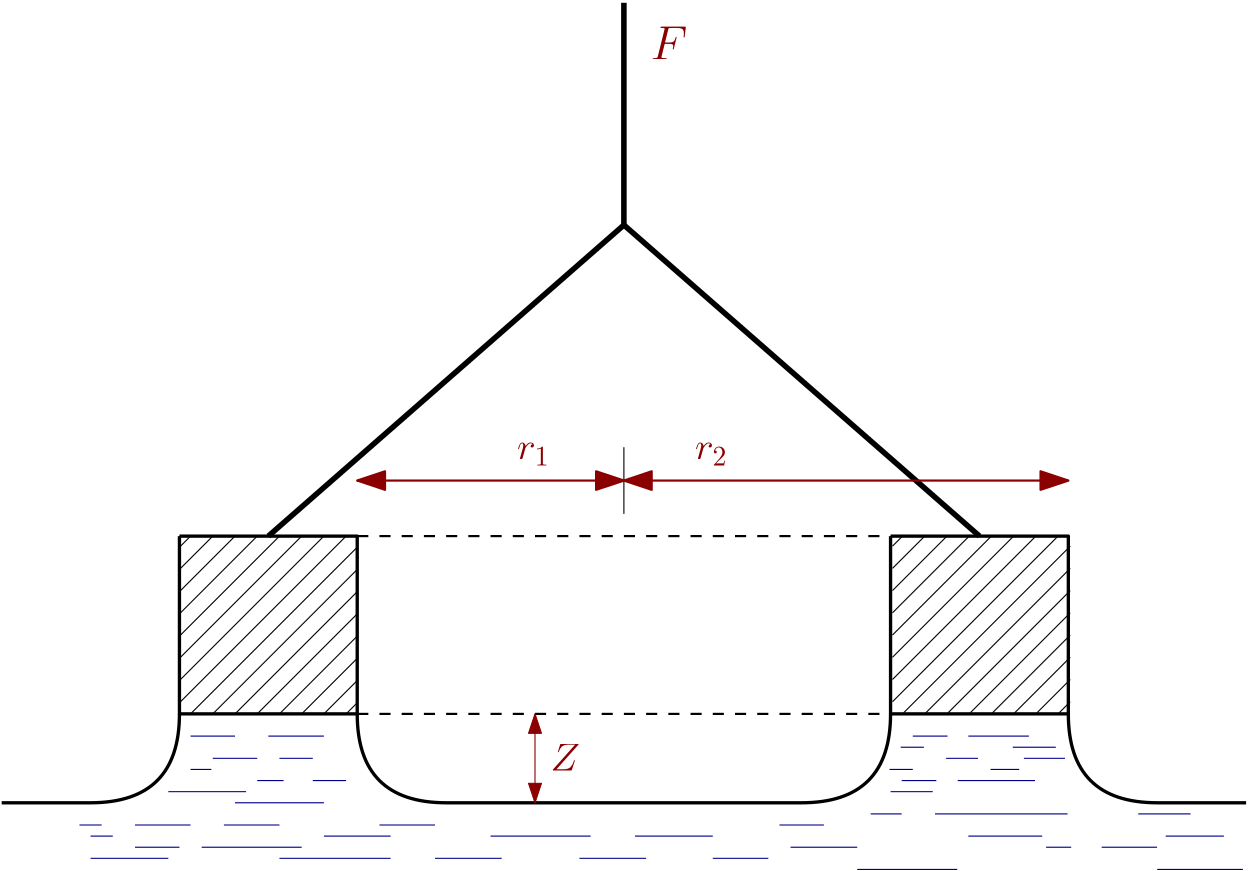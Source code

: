 <?xml version="1.0"?>
<!DOCTYPE ipe SYSTEM "ipe.dtd">
<ipe version="70218" creator="Ipe 7.2.21">
<info created="D:20201125204151" modified="D:20201125204151"/>
<ipestyle name="basic">
<symbol name="arrow/arc(spx)">
<path stroke="sym-stroke" fill="sym-stroke" pen="sym-pen">
0 0 m
-1 0.333 l
-1 -0.333 l
h
</path>
</symbol>
<symbol name="arrow/farc(spx)">
<path stroke="sym-stroke" fill="white" pen="sym-pen">
0 0 m
-1 0.333 l
-1 -0.333 l
h
</path>
</symbol>
<symbol name="arrow/ptarc(spx)">
<path stroke="sym-stroke" fill="sym-stroke" pen="sym-pen">
0 0 m
-1 0.333 l
-0.8 0 l
-1 -0.333 l
h
</path>
</symbol>
<symbol name="arrow/fptarc(spx)">
<path stroke="sym-stroke" fill="white" pen="sym-pen">
0 0 m
-1 0.333 l
-0.8 0 l
-1 -0.333 l
h
</path>
</symbol>
<symbol name="mark/circle(sx)" transformations="translations">
<path fill="sym-stroke">
0.6 0 0 0.6 0 0 e
0.4 0 0 0.4 0 0 e
</path>
</symbol>
<symbol name="mark/disk(sx)" transformations="translations">
<path fill="sym-stroke">
0.6 0 0 0.6 0 0 e
</path>
</symbol>
<symbol name="mark/fdisk(sfx)" transformations="translations">
<group>
<path fill="sym-fill">
0.5 0 0 0.5 0 0 e
</path>
<path fill="sym-stroke" fillrule="eofill">
0.6 0 0 0.6 0 0 e
0.4 0 0 0.4 0 0 e
</path>
</group>
</symbol>
<symbol name="mark/box(sx)" transformations="translations">
<path fill="sym-stroke" fillrule="eofill">
-0.6 -0.6 m
0.6 -0.6 l
0.6 0.6 l
-0.6 0.6 l
h
-0.4 -0.4 m
0.4 -0.4 l
0.4 0.4 l
-0.4 0.4 l
h
</path>
</symbol>
<symbol name="mark/square(sx)" transformations="translations">
<path fill="sym-stroke">
-0.6 -0.6 m
0.6 -0.6 l
0.6 0.6 l
-0.6 0.6 l
h
</path>
</symbol>
<symbol name="mark/fsquare(sfx)" transformations="translations">
<group>
<path fill="sym-fill">
-0.5 -0.5 m
0.5 -0.5 l
0.5 0.5 l
-0.5 0.5 l
h
</path>
<path fill="sym-stroke" fillrule="eofill">
-0.6 -0.6 m
0.6 -0.6 l
0.6 0.6 l
-0.6 0.6 l
h
-0.4 -0.4 m
0.4 -0.4 l
0.4 0.4 l
-0.4 0.4 l
h
</path>
</group>
</symbol>
<symbol name="mark/cross(sx)" transformations="translations">
<group>
<path fill="sym-stroke">
-0.43 -0.57 m
0.57 0.43 l
0.43 0.57 l
-0.57 -0.43 l
h
</path>
<path fill="sym-stroke">
-0.43 0.57 m
0.57 -0.43 l
0.43 -0.57 l
-0.57 0.43 l
h
</path>
</group>
</symbol>
<symbol name="arrow/fnormal(spx)">
<path stroke="sym-stroke" fill="white" pen="sym-pen">
0 0 m
-1 0.333 l
-1 -0.333 l
h
</path>
</symbol>
<symbol name="arrow/pointed(spx)">
<path stroke="sym-stroke" fill="sym-stroke" pen="sym-pen">
0 0 m
-1 0.333 l
-0.8 0 l
-1 -0.333 l
h
</path>
</symbol>
<symbol name="arrow/fpointed(spx)">
<path stroke="sym-stroke" fill="white" pen="sym-pen">
0 0 m
-1 0.333 l
-0.8 0 l
-1 -0.333 l
h
</path>
</symbol>
<symbol name="arrow/linear(spx)">
<path stroke="sym-stroke" pen="sym-pen">
-1 0.333 m
0 0 l
-1 -0.333 l
</path>
</symbol>
<symbol name="arrow/fdouble(spx)">
<path stroke="sym-stroke" fill="white" pen="sym-pen">
0 0 m
-1 0.333 l
-1 -0.333 l
h
-1 0 m
-2 0.333 l
-2 -0.333 l
h
</path>
</symbol>
<symbol name="arrow/double(spx)">
<path stroke="sym-stroke" fill="sym-stroke" pen="sym-pen">
0 0 m
-1 0.333 l
-1 -0.333 l
h
-1 0 m
-2 0.333 l
-2 -0.333 l
h
</path>
</symbol>
<symbol name="arrow/mid-normal(spx)">
<path stroke="sym-stroke" fill="sym-stroke" pen="sym-pen">
0.5 0 m
-0.5 0.333 l
-0.5 -0.333 l
h
</path>
</symbol>
<symbol name="arrow/mid-fnormal(spx)">
<path stroke="sym-stroke" fill="white" pen="sym-pen">
0.5 0 m
-0.5 0.333 l
-0.5 -0.333 l
h
</path>
</symbol>
<symbol name="arrow/mid-pointed(spx)">
<path stroke="sym-stroke" fill="sym-stroke" pen="sym-pen">
0.5 0 m
-0.5 0.333 l
-0.3 0 l
-0.5 -0.333 l
h
</path>
</symbol>
<symbol name="arrow/mid-fpointed(spx)">
<path stroke="sym-stroke" fill="white" pen="sym-pen">
0.5 0 m
-0.5 0.333 l
-0.3 0 l
-0.5 -0.333 l
h
</path>
</symbol>
<symbol name="arrow/mid-double(spx)">
<path stroke="sym-stroke" fill="sym-stroke" pen="sym-pen">
1 0 m
0 0.333 l
0 -0.333 l
h
0 0 m
-1 0.333 l
-1 -0.333 l
h
</path>
</symbol>
<symbol name="arrow/mid-fdouble(spx)">
<path stroke="sym-stroke" fill="white" pen="sym-pen">
1 0 m
0 0.333 l
0 -0.333 l
h
0 0 m
-1 0.333 l
-1 -0.333 l
h
</path>
</symbol>
<pen name="heavier" value="0.8"/>
<pen name="fat" value="1.2"/>
<pen name="ultrafat" value="2"/>
<symbolsize name="large" value="5"/>
<symbolsize name="small" value="2"/>
<symbolsize name="tiny" value="1.1"/>
<arrowsize name="large" value="10"/>
<arrowsize name="small" value="5"/>
<arrowsize name="tiny" value="3"/>
<color name="red" value="1 0 0"/>
<color name="blue" value="0 0 1"/>
<color name="green" value="0 1 0"/>
<color name="yellow" value="1 1 0"/>
<color name="orange" value="1 0.647 0"/>
<color name="gold" value="1 0.843 0"/>
<color name="purple" value="0.627 0.125 0.941"/>
<color name="gray" value="0.745"/>
<color name="brown" value="0.647 0.165 0.165"/>
<color name="navy" value="0 0 0.502"/>
<color name="pink" value="1 0.753 0.796"/>
<color name="seagreen" value="0.18 0.545 0.341"/>
<color name="turquoise" value="0.251 0.878 0.816"/>
<color name="violet" value="0.933 0.51 0.933"/>
<color name="darkblue" value="0 0 0.545"/>
<color name="darkcyan" value="0 0.545 0.545"/>
<color name="darkgray" value="0.663"/>
<color name="darkgreen" value="0 0.392 0"/>
<color name="darkmagenta" value="0.545 0 0.545"/>
<color name="darkorange" value="1 0.549 0"/>
<color name="darkred" value="0.545 0 0"/>
<color name="lightblue" value="0.678 0.847 0.902"/>
<color name="lightcyan" value="0.878 1 1"/>
<color name="lightgray" value="0.827"/>
<color name="lightgreen" value="0.565 0.933 0.565"/>
<color name="lightyellow" value="1 1 0.878"/>
<dashstyle name="dotted" value="[1 3] 0"/>
<dashstyle name="dashed" value="[4] 0"/>
<dashstyle name="dash dotted" value="[4 2 1 2] 0"/>
<dashstyle name="dash dot dotted" value="[4 2 1 2 1 2] 0"/>
<textsize name="large" value="\large"/>
<textsize name="Large" value="\Large"/>
<textsize name="LARGE" value="\LARGE"/>
<textsize name="huge" value="\huge"/>
<textsize name="Huge" value="\Huge"/>
<textsize name="small" value="\small"/>
<textsize name="footnote" value="\footnotesize"/>
<textsize name="tiny" value="\tiny"/>
<textstyle name="center" begin="\begin{center}" end="\end{center}"/>
<textstyle name="itemize" begin="\begin{itemize}" end="\end{itemize}"/>
<textstyle name="item" begin="\begin{itemize}\item{}" end="\end{itemize}"/>
<gridsize name="4 pts" value="4"/>
<gridsize name="8 pts (~3 mm)" value="8"/>
<gridsize name="16 pts (~6 mm)" value="16"/>
<gridsize name="32 pts (~12 mm)" value="32"/>
<gridsize name="10 pts (~3.5 mm)" value="10"/>
<gridsize name="20 pts (~7 mm)" value="20"/>
<gridsize name="14 pts (~5 mm)" value="14"/>
<gridsize name="28 pts (~10 mm)" value="28"/>
<gridsize name="56 pts (~20 mm)" value="56"/>
<anglesize name="90 deg" value="90"/>
<anglesize name="60 deg" value="60"/>
<anglesize name="45 deg" value="45"/>
<anglesize name="30 deg" value="30"/>
<anglesize name="22.5 deg" value="22.5"/>
<opacity name="10%" value="0.1"/>
<opacity name="30%" value="0.3"/>
<opacity name="50%" value="0.5"/>
<opacity name="75%" value="0.75"/>
<tiling name="falling" angle="-60" step="4" width="1"/>
<tiling name="rising" angle="30" step="4" width="1"/>
</ipestyle>
<page>
<layer name="alpha"/>
<view layers="alpha" active="alpha"/>
<path layer="alpha" stroke="black">
132 640 m
128 636 l
</path>
<path stroke="black">
140 640 m
128 628 l
</path>
<path stroke="black">
148 640 m
128 620 l
</path>
<path stroke="black">
156 640 m
128 612 l
</path>
<path stroke="black">
164 640 m
128 604 l
</path>
<path stroke="black">
172 640 m
128 596 l
</path>
<path stroke="black">
180 640 m
128 588 l
</path>
<path stroke="black">
188 640 m
128 580 l
</path>
<path stroke="black">
192 636 m
132 576 l
</path>
<path stroke="black">
192 628 m
140 576 l
</path>
<path stroke="black">
192 620 m
192 620 l
148 576 l
</path>
<path stroke="black">
192 612 m
156 576 l
</path>
<path stroke="black">
192 604 m
164 576 l
</path>
<path stroke="black">
192 596 m
172 576 l
</path>
<path stroke="black">
192 588 m
180 576 l
</path>
<path stroke="black">
192 580 m
188 576 l
</path>
<path matrix="1 0 0 1 256.687 0.379" stroke="black">
132 640 m
128 636 l
</path>
<path matrix="1 0 0 1 256.687 0.379" stroke="black">
140 640 m
128 628 l
</path>
<path matrix="1 0 0 1 256.687 0.379" stroke="black">
148 640 m
128 620 l
</path>
<path matrix="1 0 0 1 256.687 0.379" stroke="black">
156 640 m
128 612 l
</path>
<path matrix="1 0 0 1 256.687 0.379" stroke="black">
164 640 m
128 604 l
</path>
<path matrix="1 0 0 1 256.687 0.379" stroke="black">
172 640 m
128 596 l
</path>
<path matrix="1 0 0 1 256.687 0.379" stroke="black">
180 640 m
128 588 l
</path>
<path matrix="1 0 0 1 256.687 0.379" stroke="black">
188 640 m
128 580 l
</path>
<path matrix="1 0 0 1 256.687 0.379" stroke="black">
192 636 m
132 576 l
</path>
<path matrix="1 0 0 1 256.687 0.379" stroke="black">
192 628 m
140 576 l
</path>
<path matrix="1 0 0 1 256.687 0.379" stroke="black">
192 620 m
192 620 l
148 576 l
</path>
<path matrix="1 0 0 1 256.687 0.379" stroke="black">
192 612 m
156 576 l
</path>
<path matrix="1 0 0 1 256.687 0.379" stroke="black">
192 604 m
164 576 l
</path>
<path matrix="1 0 0 1 256.687 0.379" stroke="black">
192 596 m
172 576 l
</path>
<path matrix="1 0 0 1 256.687 0.379" stroke="black">
192 588 m
180 576 l
</path>
<path matrix="1 0 0 1 256.687 0.379" stroke="black">
192 580 m
188 576 l
</path>
<path stroke="black" dash="dashed" pen="heavier">
192 576 m
384 576 l
</path>
<path stroke="black" dash="dashed" pen="heavier">
192 640 m
384 640 l
</path>
<path stroke="black" pen="ultrafat">
288 832 m
288 752 l
</path>
<path stroke="black" pen="ultrafat">
288 752 m
160 640 l
</path>
<path stroke="black" pen="ultrafat">
288 752 m
416 640 l
</path>
<path stroke="black" pen="fat">
128 640 m
192 640 l
192 576 l
128 576 l
128 640 l
</path>
<path stroke="black" pen="fat">
384 640 m
448 640 l
448 576 l
384 576 l
384 640 l
</path>
<path stroke="black" pen="fat">
128 576 m
128 544
96 544 c
96 544 m
64 544 l
</path>
<path stroke="black" pen="fat">
192 576 m
192 544
224 544 c
384 576 m
384 544
352 544 c
224 544 m
352 544 l
</path>
<path stroke="black" pen="fat">
448 576 m
448 544
480 544 c
480 544 m
512 544 l
</path>
<path stroke="darkred" arrow="normal/normal" rarrow="normal/normal">
256 576 m
256 544 l
</path>
<text matrix="1 0 0 1 -10.4384 -4.41626" transformations="translations" pos="272 560" stroke="darkred" type="label" width="10.645" height="9.803" depth="0" valign="baseline" size="Large" style="math">Z</text>
<path stroke="darkblue">
132 568 m
148 568 l
148 568 l
</path>
<path stroke="darkblue">
160 568 m
180 568 l
</path>
<path stroke="darkblue">
164 560 m
176 560 l
</path>
<path stroke="darkblue">
140 560 m
156 560 l
</path>
<path stroke="darkblue">
124 548 m
152 548 l
</path>
<path stroke="darkblue">
148 544 m
180 544 l
</path>
<path stroke="darkblue">
176 552 m
188 552 l
</path>
<path stroke="darkblue">
180 532 m
204 532 l
</path>
<path stroke="darkblue">
200 536 m
220 536 l
</path>
<path stroke="darkblue">
112 536 m
132 536 l
</path>
<path stroke="darkblue">
144 536 m
164 536 l
</path>
<path stroke="darkblue">
136 528 m
172 528 l
</path>
<path stroke="darkblue">
164 524 m
204 524 l
</path>
<path stroke="darkblue">
220 524 m
244 524 l
</path>
<path stroke="darkblue">
240 532 m
276 532 l
</path>
<path stroke="darkblue">
272 524 m
296 524 l
</path>
<path stroke="darkblue">
96 524 m
124 524 l
</path>
<path stroke="darkblue">
92 536 m
100 536 l
</path>
<path stroke="darkblue">
96 532 m
104 532 l
</path>
<path stroke="darkblue">
112 528 m
128 528 l
</path>
<path stroke="darkblue">
292 532 m
320 532 l
</path>
<path stroke="darkblue">
320 524 m
340 524 l
</path>
<path stroke="darkblue">
344 536 m
360 536 l
</path>
<path stroke="darkblue">
348 528 m
372 528 l
</path>
<path stroke="darkblue">
372 520 m
408 520 l
</path>
<path stroke="darkblue">
412 532 m
438.589 532 l
</path>
<path stroke="darkblue">
440 528 m
449.027 528 l
</path>
<path stroke="darkblue">
460 528 m
479.941 528 l
</path>
<path stroke="darkblue">
480 520 m
510.855 520 l
</path>
<path stroke="darkblue">
504 532 m
483.053 532 l
</path>
<path stroke="darkblue">
492 540 m
473.166 540 l
</path>
<path stroke="0 0 0.541">
392 568 m
404.502 568 l
</path>
<path stroke="0 0 0.541">
412 568 m
433.799 568 l
</path>
<path stroke="0 0 0.541">
428 564 m
443.503 564 l
</path>
<path stroke="0 0 0.541">
432 560 m
446.799 560 l
</path>
<path stroke="0 0 0.541">
436 552 m
408.164 552 l
</path>
<path stroke="0 0 0.541">
404 560 m
415.489 560 l
</path>
<path stroke="0 0 0.541">
420 556 m
430.32 556 l
</path>
<path stroke="0 0 0.541">
396 564 m
387.657 564 l
</path>
<path stroke="0 0 0.541">
392 556 m
383.629 556 l
</path>
<path stroke="0 0 0.541">
388 552 m
400.474 552 l
</path>
<path stroke="0 0 0.541">
384 548 m
399.192 548 l
</path>
<path stroke="darkblue">
400 540 m
447.714 540 l
</path>
<path stroke="darkblue">
388 540 m
376.854 540 l
</path>
<path stroke="darkblue">
156 552 m
165.496 552 l
</path>
<path stroke="darkblue">
132 556 m
139.495 556 l
</path>
<path stroke="0">
288 672 m
288 648 l
</path>
<path stroke="darkred" pen="heavier" arrow="normal/large" rarrow="normal/large">
288 660 m
448 660 l
</path>
<path stroke="0.541 0 0" pen="heavier" arrow="normal/large" rarrow="normal/large">
288 660 m
192 660 l
</path>
<text matrix="1 0 0 1 -22.4384 107.584" transformations="translations" pos="272 560" stroke="darkred" type="label" width="11.81" height="6.179" depth="2.15" valign="baseline" size="Large" style="math">r_{1}
</text>
<text matrix="1 0 0 1 41.5616 107.584" transformations="translations" pos="272 560" stroke="darkred" type="label" width="11.81" height="6.179" depth="2.15" valign="baseline" size="Large" style="math">r_{2}
</text>
<text matrix="1 0 0 1 25.5616 251.584" transformations="translations" pos="272 560" stroke="darkred" type="label" width="13.253" height="11.764" depth="0" valign="baseline" size="LARGE" style="math">F</text>
</page>
</ipe>
